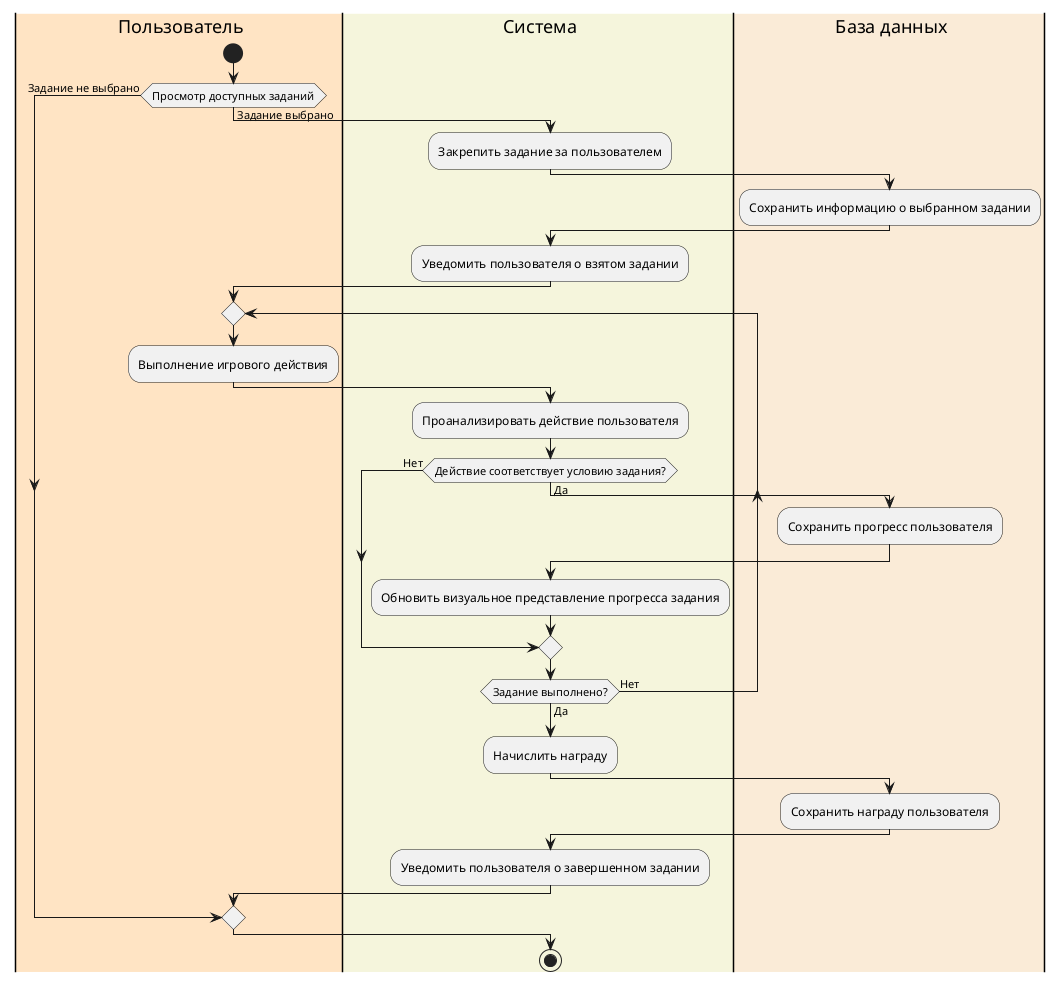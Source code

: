 @startuml

|#Bisque|user| Пользователь
|#Beige|system| Система
|#AntiqueWhite|db| База данных

|user|
start
if (Просмотр доступных заданий) is (Задание выбрано) then
    |system|
    :Закрепить задание за пользователем;

    |db|
    :Сохранить информацию о выбранном задании;

    |system|
    :Уведомить пользователя о взятом задании;

    |user|
    repeat
        :Выполнение игрового действия;
        
        |system|
        :Проанализировать действие пользователя;

        if (Действие соответствует условию задания?) is (Да) then
            |db|
            :Сохранить прогресс пользователя;

            |system|
            :Обновить визуальное представление прогресса задания;
        else (Нет)
        endif
    repeat while (Задание выполнено?) is (Нет) not (Да)

    |system|
    :Начислить награду;

    |db|
    :Сохранить награду пользователя;

    |system|
    :Уведомить пользователя о завершенном задании;

else (Задание не выбрано)

endif
stop

@enduml